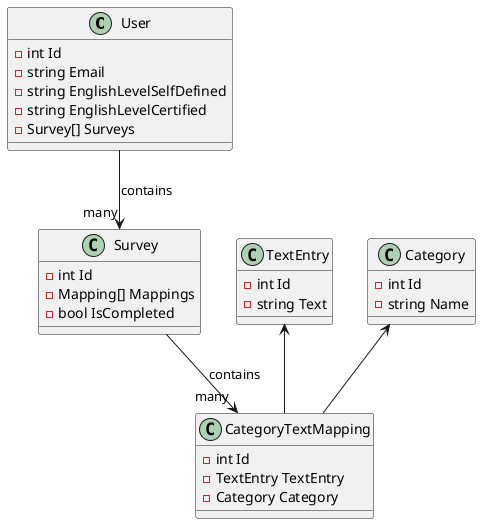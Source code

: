 @startuml DataModel
class User {
   -int Id
   -string Email
   -string EnglishLevelSelfDefined
   -string EnglishLevelCertified
   -Survey[] Surveys
}

class Survey{
   -int Id
   -Mapping[] Mappings
   -bool IsCompleted
}

class CategoryTextMapping {
   -int Id
   -TextEntry TextEntry
   -Category Category
}

class TextEntry {
   -int Id
   -string Text
}

class Category {
   -int Id
   -string Name
}

User --> "many" Survey : contains
Survey --> "many" CategoryTextMapping : contains
TextEntry <-- CategoryTextMapping
Category <-- CategoryTextMapping
@enduml
